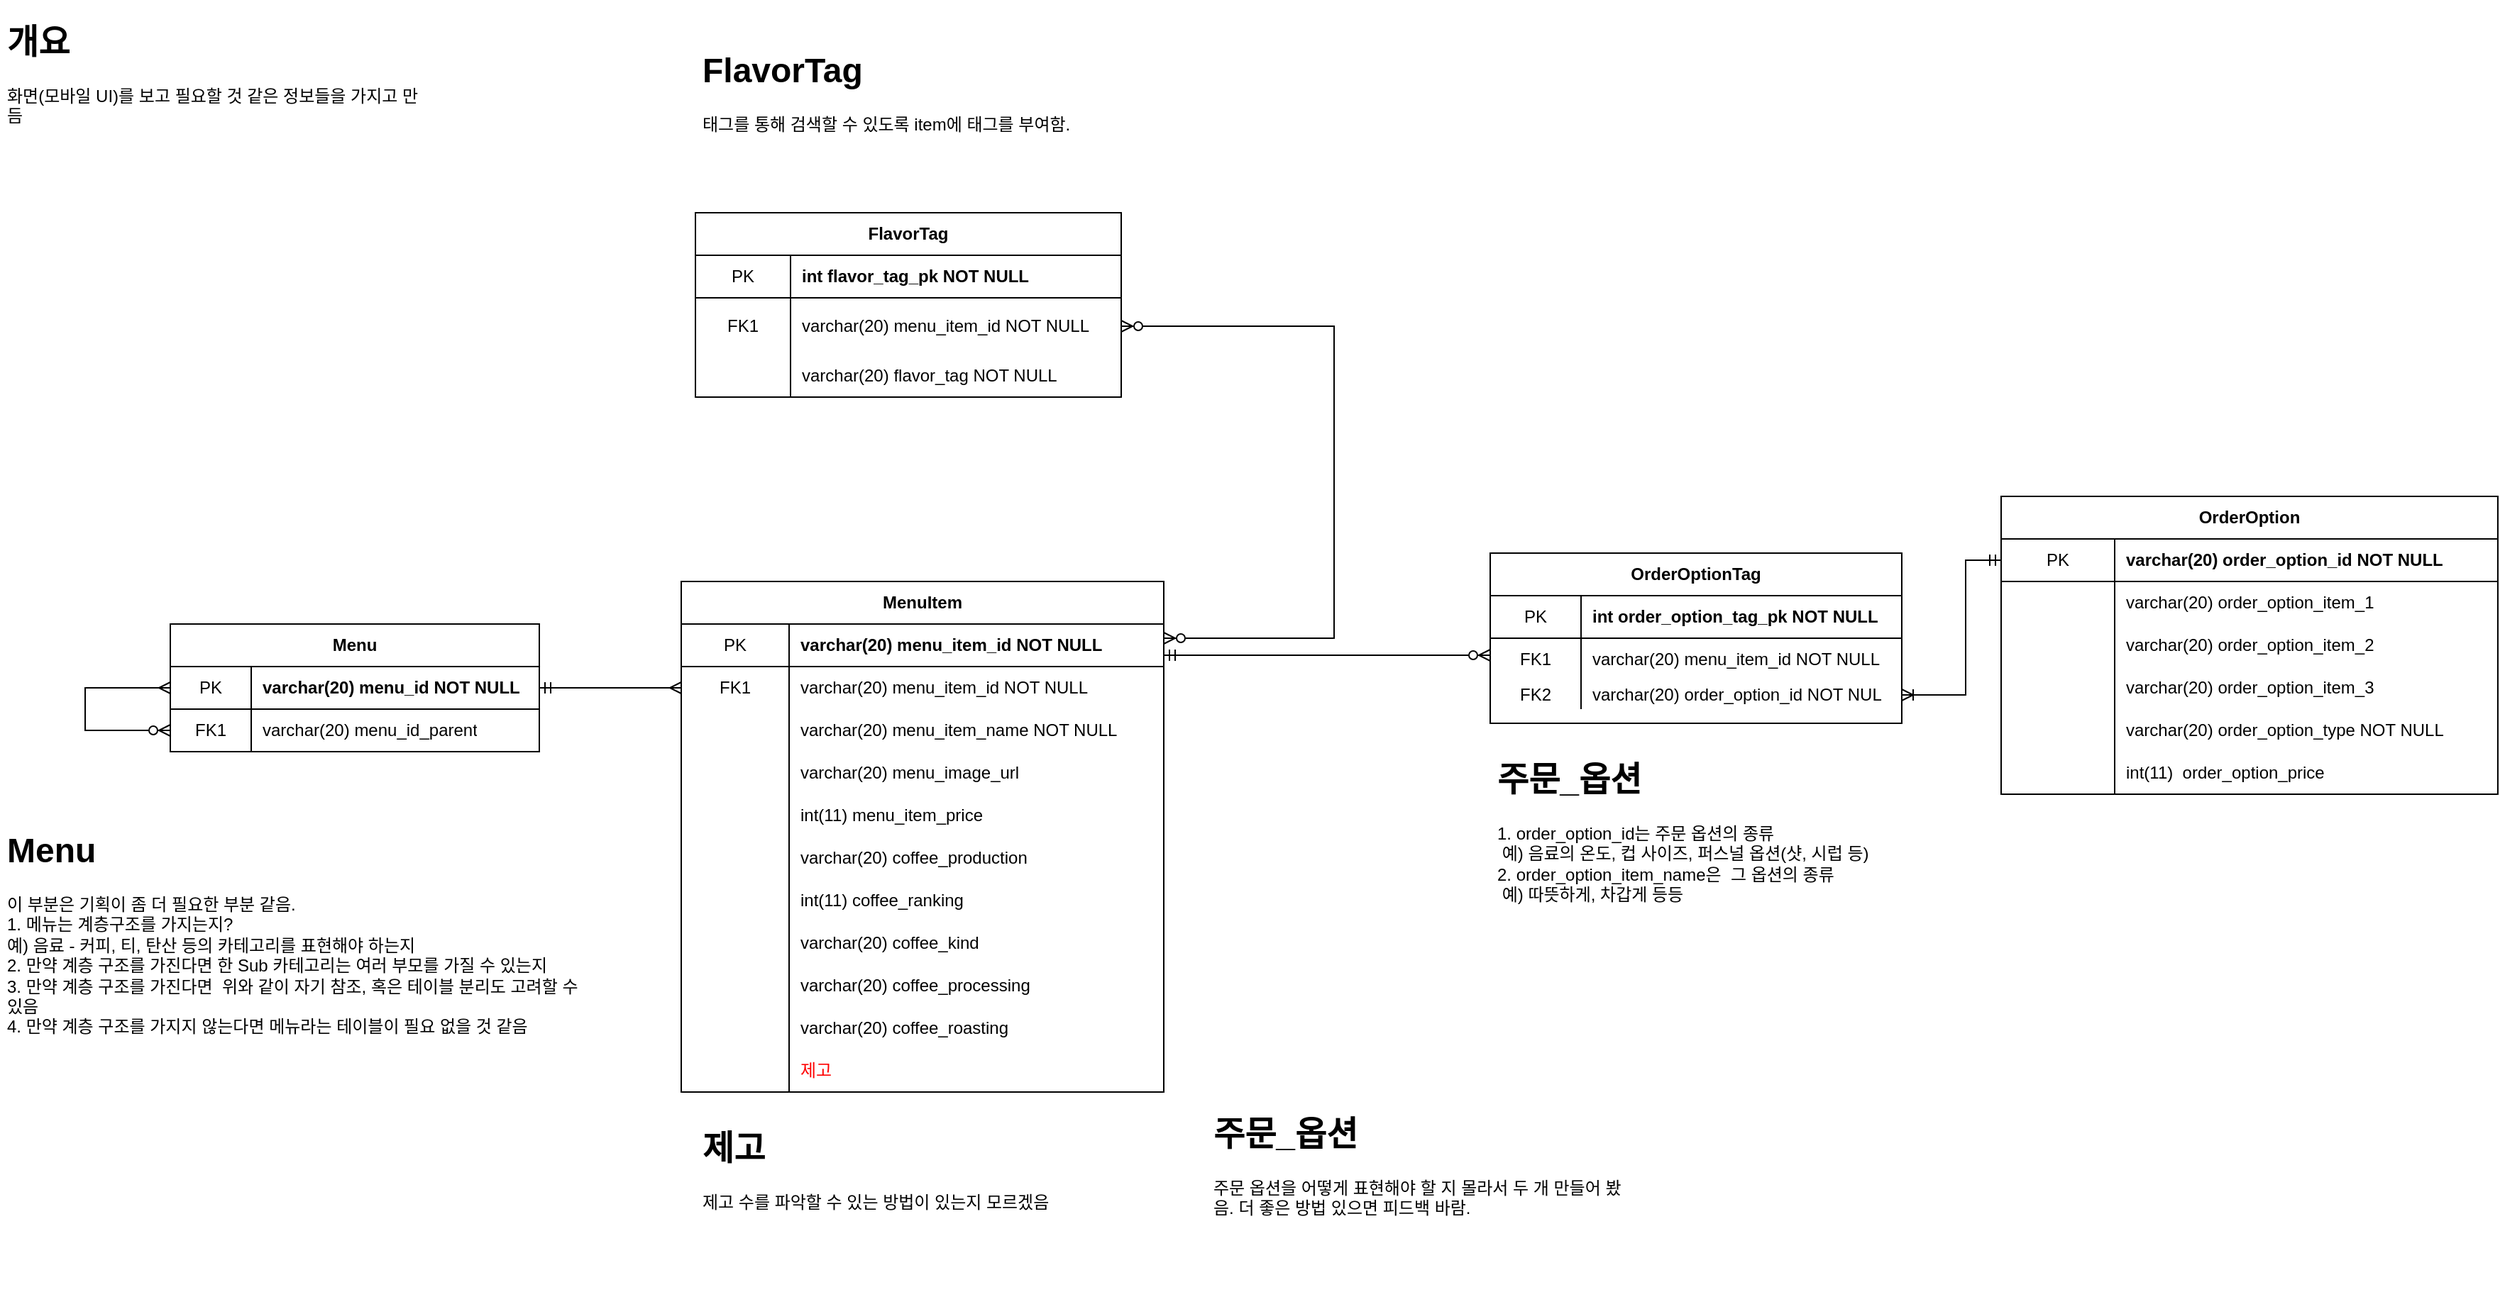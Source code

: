 <mxfile version="14.2.2" type="google"><diagram id="B9fbK1pr0Re4MOaUL1AJ" name="Page-1"><mxGraphModel dx="2230" dy="1048" grid="1" gridSize="10" guides="1" tooltips="1" connect="1" arrows="1" fold="1" page="1" pageScale="1" pageWidth="827" pageHeight="1169" math="0" shadow="0"><root><mxCell id="0"/><mxCell id="1" parent="0"/><mxCell id="Mlk4qbZ4SiEnxKWv9sYq-5" value="MenuItem" style="shape=table;html=1;whiteSpace=wrap;startSize=30;container=1;collapsible=0;childLayout=tableLayout;fixedRows=1;rowLines=0;fontStyle=1;align=center;" parent="1" vertex="1"><mxGeometry x="-330" y="450" width="340" height="360" as="geometry"/></mxCell><mxCell id="Mlk4qbZ4SiEnxKWv9sYq-6" value="" style="shape=partialRectangle;html=1;whiteSpace=wrap;collapsible=0;dropTarget=0;pointerEvents=0;fillColor=none;top=0;left=0;bottom=1;right=0;points=[[0,0.5],[1,0.5]];portConstraint=eastwest;" parent="Mlk4qbZ4SiEnxKWv9sYq-5" vertex="1"><mxGeometry y="30" width="340" height="30" as="geometry"/></mxCell><mxCell id="Mlk4qbZ4SiEnxKWv9sYq-7" value="PK" style="shape=partialRectangle;html=1;whiteSpace=wrap;connectable=0;fillColor=none;top=0;left=0;bottom=0;right=0;overflow=hidden;" parent="Mlk4qbZ4SiEnxKWv9sYq-6" vertex="1"><mxGeometry width="76" height="30" as="geometry"/></mxCell><mxCell id="Mlk4qbZ4SiEnxKWv9sYq-8" value="&lt;b&gt;varchar(20) menu_item_id NOT NULL&lt;/b&gt;" style="shape=partialRectangle;html=1;whiteSpace=wrap;connectable=0;fillColor=none;top=0;left=0;bottom=0;right=0;align=left;spacingLeft=6;overflow=hidden;" parent="Mlk4qbZ4SiEnxKWv9sYq-6" vertex="1"><mxGeometry x="76" width="264" height="30" as="geometry"/></mxCell><mxCell id="gpJsgBLkXV-HZVGu935R-10" value="" style="shape=partialRectangle;html=1;whiteSpace=wrap;collapsible=0;dropTarget=0;pointerEvents=0;fillColor=none;top=0;left=0;bottom=0;right=0;points=[[0,0.5],[1,0.5]];portConstraint=eastwest;" vertex="1" parent="Mlk4qbZ4SiEnxKWv9sYq-5"><mxGeometry y="60" width="340" height="30" as="geometry"/></mxCell><mxCell id="gpJsgBLkXV-HZVGu935R-11" value="FK1" style="shape=partialRectangle;html=1;whiteSpace=wrap;connectable=0;fillColor=none;top=0;left=0;bottom=0;right=0;overflow=hidden;" vertex="1" parent="gpJsgBLkXV-HZVGu935R-10"><mxGeometry width="76" height="30" as="geometry"/></mxCell><mxCell id="gpJsgBLkXV-HZVGu935R-12" value="varchar(20) menu_item_id NOT NULL" style="shape=partialRectangle;html=1;whiteSpace=wrap;connectable=0;fillColor=none;top=0;left=0;bottom=0;right=0;align=left;spacingLeft=6;overflow=hidden;" vertex="1" parent="gpJsgBLkXV-HZVGu935R-10"><mxGeometry x="76" width="264" height="30" as="geometry"/></mxCell><mxCell id="Mlk4qbZ4SiEnxKWv9sYq-12" value="" style="shape=partialRectangle;html=1;whiteSpace=wrap;collapsible=0;dropTarget=0;pointerEvents=0;fillColor=none;top=0;left=0;bottom=0;right=0;points=[[0,0.5],[1,0.5]];portConstraint=eastwest;" parent="Mlk4qbZ4SiEnxKWv9sYq-5" vertex="1"><mxGeometry y="90" width="340" height="30" as="geometry"/></mxCell><mxCell id="Mlk4qbZ4SiEnxKWv9sYq-13" value="" style="shape=partialRectangle;html=1;whiteSpace=wrap;connectable=0;fillColor=none;top=0;left=0;bottom=0;right=0;overflow=hidden;" parent="Mlk4qbZ4SiEnxKWv9sYq-12" vertex="1"><mxGeometry width="76" height="30" as="geometry"/></mxCell><mxCell id="Mlk4qbZ4SiEnxKWv9sYq-14" value="varchar(20) menu_item_name NOT NULL" style="shape=partialRectangle;html=1;whiteSpace=wrap;connectable=0;fillColor=none;top=0;left=0;bottom=0;right=0;align=left;spacingLeft=6;overflow=hidden;" parent="Mlk4qbZ4SiEnxKWv9sYq-12" vertex="1"><mxGeometry x="76" width="264" height="30" as="geometry"/></mxCell><mxCell id="Mlk4qbZ4SiEnxKWv9sYq-9" value="" style="shape=partialRectangle;html=1;whiteSpace=wrap;collapsible=0;dropTarget=0;pointerEvents=0;fillColor=none;top=0;left=0;bottom=0;right=0;points=[[0,0.5],[1,0.5]];portConstraint=eastwest;" parent="Mlk4qbZ4SiEnxKWv9sYq-5" vertex="1"><mxGeometry y="120" width="340" height="30" as="geometry"/></mxCell><mxCell id="Mlk4qbZ4SiEnxKWv9sYq-10" value="" style="shape=partialRectangle;html=1;whiteSpace=wrap;connectable=0;fillColor=none;top=0;left=0;bottom=0;right=0;overflow=hidden;" parent="Mlk4qbZ4SiEnxKWv9sYq-9" vertex="1"><mxGeometry width="76" height="30" as="geometry"/></mxCell><mxCell id="Mlk4qbZ4SiEnxKWv9sYq-11" value="varchar(20) menu_image_url" style="shape=partialRectangle;html=1;whiteSpace=wrap;connectable=0;fillColor=none;top=0;left=0;bottom=0;right=0;align=left;spacingLeft=6;overflow=hidden;" parent="Mlk4qbZ4SiEnxKWv9sYq-9" vertex="1"><mxGeometry x="76" width="264" height="30" as="geometry"/></mxCell><mxCell id="Mlk4qbZ4SiEnxKWv9sYq-25" value="" style="shape=partialRectangle;html=1;whiteSpace=wrap;collapsible=0;dropTarget=0;pointerEvents=0;fillColor=none;top=0;left=0;bottom=0;right=0;points=[[0,0.5],[1,0.5]];portConstraint=eastwest;" parent="Mlk4qbZ4SiEnxKWv9sYq-5" vertex="1"><mxGeometry y="150" width="340" height="30" as="geometry"/></mxCell><mxCell id="Mlk4qbZ4SiEnxKWv9sYq-26" value="" style="shape=partialRectangle;html=1;whiteSpace=wrap;connectable=0;fillColor=none;top=0;left=0;bottom=0;right=0;overflow=hidden;" parent="Mlk4qbZ4SiEnxKWv9sYq-25" vertex="1"><mxGeometry width="76" height="30" as="geometry"/></mxCell><mxCell id="Mlk4qbZ4SiEnxKWv9sYq-27" value="int(11) menu_item_price&amp;nbsp;" style="shape=partialRectangle;html=1;whiteSpace=wrap;connectable=0;fillColor=none;top=0;left=0;bottom=0;right=0;align=left;spacingLeft=6;overflow=hidden;" parent="Mlk4qbZ4SiEnxKWv9sYq-25" vertex="1"><mxGeometry x="76" width="264" height="30" as="geometry"/></mxCell><mxCell id="Mlk4qbZ4SiEnxKWv9sYq-28" value="" style="shape=partialRectangle;html=1;whiteSpace=wrap;collapsible=0;dropTarget=0;pointerEvents=0;fillColor=none;top=0;left=0;bottom=0;right=0;points=[[0,0.5],[1,0.5]];portConstraint=eastwest;" parent="Mlk4qbZ4SiEnxKWv9sYq-5" vertex="1"><mxGeometry y="180" width="340" height="30" as="geometry"/></mxCell><mxCell id="Mlk4qbZ4SiEnxKWv9sYq-29" value="" style="shape=partialRectangle;html=1;whiteSpace=wrap;connectable=0;fillColor=none;top=0;left=0;bottom=0;right=0;overflow=hidden;" parent="Mlk4qbZ4SiEnxKWv9sYq-28" vertex="1"><mxGeometry width="76" height="30" as="geometry"/></mxCell><mxCell id="Mlk4qbZ4SiEnxKWv9sYq-30" value="varchar(20) coffee_production" style="shape=partialRectangle;html=1;whiteSpace=wrap;connectable=0;fillColor=none;top=0;left=0;bottom=0;right=0;align=left;spacingLeft=6;overflow=hidden;" parent="Mlk4qbZ4SiEnxKWv9sYq-28" vertex="1"><mxGeometry x="76" width="264" height="30" as="geometry"/></mxCell><mxCell id="Mlk4qbZ4SiEnxKWv9sYq-31" value="" style="shape=partialRectangle;html=1;whiteSpace=wrap;collapsible=0;dropTarget=0;pointerEvents=0;fillColor=none;top=0;left=0;bottom=0;right=0;points=[[0,0.5],[1,0.5]];portConstraint=eastwest;" parent="Mlk4qbZ4SiEnxKWv9sYq-5" vertex="1"><mxGeometry y="210" width="340" height="30" as="geometry"/></mxCell><mxCell id="Mlk4qbZ4SiEnxKWv9sYq-32" value="" style="shape=partialRectangle;html=1;whiteSpace=wrap;connectable=0;fillColor=none;top=0;left=0;bottom=0;right=0;overflow=hidden;" parent="Mlk4qbZ4SiEnxKWv9sYq-31" vertex="1"><mxGeometry width="76" height="30" as="geometry"/></mxCell><mxCell id="Mlk4qbZ4SiEnxKWv9sYq-33" value="int(11) coffee_ranking&amp;nbsp;&amp;nbsp;" style="shape=partialRectangle;html=1;whiteSpace=wrap;connectable=0;fillColor=none;top=0;left=0;bottom=0;right=0;align=left;spacingLeft=6;overflow=hidden;" parent="Mlk4qbZ4SiEnxKWv9sYq-31" vertex="1"><mxGeometry x="76" width="264" height="30" as="geometry"/></mxCell><mxCell id="Mlk4qbZ4SiEnxKWv9sYq-22" value="" style="shape=partialRectangle;html=1;whiteSpace=wrap;collapsible=0;dropTarget=0;pointerEvents=0;fillColor=none;top=0;left=0;bottom=0;right=0;points=[[0,0.5],[1,0.5]];portConstraint=eastwest;" parent="Mlk4qbZ4SiEnxKWv9sYq-5" vertex="1"><mxGeometry y="240" width="340" height="30" as="geometry"/></mxCell><mxCell id="Mlk4qbZ4SiEnxKWv9sYq-23" value="" style="shape=partialRectangle;html=1;whiteSpace=wrap;connectable=0;fillColor=none;top=0;left=0;bottom=0;right=0;overflow=hidden;" parent="Mlk4qbZ4SiEnxKWv9sYq-22" vertex="1"><mxGeometry width="76" height="30" as="geometry"/></mxCell><mxCell id="Mlk4qbZ4SiEnxKWv9sYq-24" value="varchar(20) coffee_kind" style="shape=partialRectangle;html=1;whiteSpace=wrap;connectable=0;fillColor=none;top=0;left=0;bottom=0;right=0;align=left;spacingLeft=6;overflow=hidden;" parent="Mlk4qbZ4SiEnxKWv9sYq-22" vertex="1"><mxGeometry x="76" width="264" height="30" as="geometry"/></mxCell><mxCell id="Mlk4qbZ4SiEnxKWv9sYq-85" value="" style="shape=partialRectangle;html=1;whiteSpace=wrap;collapsible=0;dropTarget=0;pointerEvents=0;fillColor=none;top=0;left=0;bottom=0;right=0;points=[[0,0.5],[1,0.5]];portConstraint=eastwest;" parent="Mlk4qbZ4SiEnxKWv9sYq-5" vertex="1"><mxGeometry y="270" width="340" height="30" as="geometry"/></mxCell><mxCell id="Mlk4qbZ4SiEnxKWv9sYq-86" value="" style="shape=partialRectangle;html=1;whiteSpace=wrap;connectable=0;fillColor=none;top=0;left=0;bottom=0;right=0;overflow=hidden;" parent="Mlk4qbZ4SiEnxKWv9sYq-85" vertex="1"><mxGeometry width="76" height="30" as="geometry"/></mxCell><mxCell id="Mlk4qbZ4SiEnxKWv9sYq-87" value="varchar(20) coffee_processing" style="shape=partialRectangle;html=1;whiteSpace=wrap;connectable=0;fillColor=none;top=0;left=0;bottom=0;right=0;align=left;spacingLeft=6;overflow=hidden;" parent="Mlk4qbZ4SiEnxKWv9sYq-85" vertex="1"><mxGeometry x="76" width="264" height="30" as="geometry"/></mxCell><mxCell id="Mlk4qbZ4SiEnxKWv9sYq-112" value="" style="shape=partialRectangle;html=1;whiteSpace=wrap;collapsible=0;dropTarget=0;pointerEvents=0;fillColor=none;top=0;left=0;bottom=0;right=0;points=[[0,0.5],[1,0.5]];portConstraint=eastwest;" parent="Mlk4qbZ4SiEnxKWv9sYq-5" vertex="1"><mxGeometry y="300" width="340" height="30" as="geometry"/></mxCell><mxCell id="Mlk4qbZ4SiEnxKWv9sYq-113" value="" style="shape=partialRectangle;html=1;whiteSpace=wrap;connectable=0;fillColor=none;top=0;left=0;bottom=0;right=0;overflow=hidden;" parent="Mlk4qbZ4SiEnxKWv9sYq-112" vertex="1"><mxGeometry width="76" height="30" as="geometry"/></mxCell><mxCell id="Mlk4qbZ4SiEnxKWv9sYq-114" value="varchar(20) coffee_roasting" style="shape=partialRectangle;html=1;whiteSpace=wrap;connectable=0;fillColor=none;top=0;left=0;bottom=0;right=0;align=left;spacingLeft=6;overflow=hidden;" parent="Mlk4qbZ4SiEnxKWv9sYq-112" vertex="1"><mxGeometry x="76" width="264" height="30" as="geometry"/></mxCell><mxCell id="Mlk4qbZ4SiEnxKWv9sYq-115" value="" style="shape=partialRectangle;html=1;whiteSpace=wrap;collapsible=0;dropTarget=0;pointerEvents=0;fillColor=none;top=0;left=0;bottom=0;right=0;points=[[0,0.5],[1,0.5]];portConstraint=eastwest;" parent="Mlk4qbZ4SiEnxKWv9sYq-5" vertex="1"><mxGeometry y="330" width="340" height="30" as="geometry"/></mxCell><mxCell id="Mlk4qbZ4SiEnxKWv9sYq-116" value="" style="shape=partialRectangle;html=1;whiteSpace=wrap;connectable=0;fillColor=none;top=0;left=0;bottom=0;right=0;overflow=hidden;" parent="Mlk4qbZ4SiEnxKWv9sYq-115" vertex="1"><mxGeometry width="76" height="30" as="geometry"/></mxCell><mxCell id="Mlk4qbZ4SiEnxKWv9sYq-117" value="&lt;font color=&quot;#ff0000&quot;&gt;제고&lt;/font&gt;" style="shape=partialRectangle;html=1;whiteSpace=wrap;connectable=0;fillColor=none;top=0;left=0;bottom=0;right=0;align=left;spacingLeft=6;overflow=hidden;" parent="Mlk4qbZ4SiEnxKWv9sYq-115" vertex="1"><mxGeometry x="76" width="264" height="30" as="geometry"/></mxCell><mxCell id="Mlk4qbZ4SiEnxKWv9sYq-18" style="edgeStyle=orthogonalEdgeStyle;rounded=0;orthogonalLoop=1;jettySize=auto;html=1;entryX=1;entryY=0.5;entryDx=0;entryDy=0;endArrow=ERmandOne;endFill=0;startArrow=ERmany;startFill=0;" parent="1" source="gpJsgBLkXV-HZVGu935R-10" target="Mlk4qbZ4SiEnxKWv9sYq-35" edge="1"><mxGeometry relative="1" as="geometry"><mxPoint x="-140" y="400" as="targetPoint"/><mxPoint x="-300" y="590" as="sourcePoint"/></mxGeometry></mxCell><mxCell id="Mlk4qbZ4SiEnxKWv9sYq-34" value="Menu" style="shape=table;html=1;whiteSpace=wrap;startSize=30;container=1;collapsible=0;childLayout=tableLayout;fixedRows=1;rowLines=0;fontStyle=1;align=center;" parent="1" vertex="1"><mxGeometry x="-690" y="480" width="260" height="90" as="geometry"/></mxCell><mxCell id="Mlk4qbZ4SiEnxKWv9sYq-35" value="" style="shape=partialRectangle;html=1;whiteSpace=wrap;collapsible=0;dropTarget=0;pointerEvents=0;fillColor=none;top=0;left=0;bottom=1;right=0;points=[[0,0.5],[1,0.5]];portConstraint=eastwest;" parent="Mlk4qbZ4SiEnxKWv9sYq-34" vertex="1"><mxGeometry y="30" width="260" height="30" as="geometry"/></mxCell><mxCell id="Mlk4qbZ4SiEnxKWv9sYq-36" value="PK" style="shape=partialRectangle;html=1;whiteSpace=wrap;connectable=0;fillColor=none;top=0;left=0;bottom=0;right=0;overflow=hidden;" parent="Mlk4qbZ4SiEnxKWv9sYq-35" vertex="1"><mxGeometry width="57" height="30" as="geometry"/></mxCell><mxCell id="Mlk4qbZ4SiEnxKWv9sYq-37" value="&lt;span style=&quot;font-weight: 700 ; text-align: center&quot;&gt;varchar(20) menu_id NOT NULL&lt;/span&gt;" style="shape=partialRectangle;html=1;whiteSpace=wrap;connectable=0;fillColor=none;top=0;left=0;bottom=0;right=0;align=left;spacingLeft=6;overflow=hidden;" parent="Mlk4qbZ4SiEnxKWv9sYq-35" vertex="1"><mxGeometry x="57" width="203" height="30" as="geometry"/></mxCell><mxCell id="gpJsgBLkXV-HZVGu935R-21" style="edgeStyle=orthogonalEdgeStyle;rounded=0;orthogonalLoop=1;jettySize=auto;html=1;entryX=0;entryY=0.5;entryDx=0;entryDy=0;startArrow=ERzeroToMany;startFill=1;endArrow=ERmany;endFill=0;" edge="1" parent="Mlk4qbZ4SiEnxKWv9sYq-34" source="Mlk4qbZ4SiEnxKWv9sYq-38" target="Mlk4qbZ4SiEnxKWv9sYq-35"><mxGeometry relative="1" as="geometry"><Array as="points"><mxPoint x="-60" y="75"/><mxPoint x="-60" y="45"/></Array></mxGeometry></mxCell><mxCell id="Mlk4qbZ4SiEnxKWv9sYq-38" value="" style="shape=partialRectangle;html=1;whiteSpace=wrap;collapsible=0;dropTarget=0;pointerEvents=0;fillColor=none;top=0;left=0;bottom=0;right=0;points=[[0,0.5],[1,0.5]];portConstraint=eastwest;" parent="Mlk4qbZ4SiEnxKWv9sYq-34" vertex="1"><mxGeometry y="60" width="260" height="30" as="geometry"/></mxCell><mxCell id="Mlk4qbZ4SiEnxKWv9sYq-39" value="FK1" style="shape=partialRectangle;html=1;whiteSpace=wrap;connectable=0;fillColor=none;top=0;left=0;bottom=0;right=0;overflow=hidden;" parent="Mlk4qbZ4SiEnxKWv9sYq-38" vertex="1"><mxGeometry width="57" height="30" as="geometry"/></mxCell><mxCell id="Mlk4qbZ4SiEnxKWv9sYq-40" value="varchar(20) menu_id_parent" style="shape=partialRectangle;html=1;whiteSpace=wrap;connectable=0;fillColor=none;top=0;left=0;bottom=0;right=0;align=left;spacingLeft=6;overflow=hidden;" parent="Mlk4qbZ4SiEnxKWv9sYq-38" vertex="1"><mxGeometry x="57" width="203" height="30" as="geometry"/></mxCell><mxCell id="Mlk4qbZ4SiEnxKWv9sYq-55" value="FlavorTag" style="shape=table;html=1;whiteSpace=wrap;startSize=30;container=1;collapsible=0;childLayout=tableLayout;fixedRows=1;rowLines=0;fontStyle=1;align=center;" parent="1" vertex="1"><mxGeometry x="-320" y="190" width="300" height="130" as="geometry"/></mxCell><mxCell id="gpJsgBLkXV-HZVGu935R-116" value="" style="shape=partialRectangle;html=1;whiteSpace=wrap;collapsible=0;dropTarget=0;pointerEvents=0;fillColor=none;top=0;left=0;bottom=1;right=0;points=[[0,0.5],[1,0.5]];portConstraint=eastwest;" vertex="1" parent="Mlk4qbZ4SiEnxKWv9sYq-55"><mxGeometry y="30" width="300" height="30" as="geometry"/></mxCell><mxCell id="gpJsgBLkXV-HZVGu935R-117" value="PK" style="shape=partialRectangle;html=1;whiteSpace=wrap;connectable=0;fillColor=none;top=0;left=0;bottom=0;right=0;overflow=hidden;" vertex="1" parent="gpJsgBLkXV-HZVGu935R-116"><mxGeometry width="67" height="30" as="geometry"/></mxCell><mxCell id="gpJsgBLkXV-HZVGu935R-118" value="&lt;b&gt;int flavor_tag_pk NOT NULL&lt;/b&gt;" style="shape=partialRectangle;html=1;whiteSpace=wrap;connectable=0;fillColor=none;top=0;left=0;bottom=0;right=0;align=left;spacingLeft=6;overflow=hidden;" vertex="1" parent="gpJsgBLkXV-HZVGu935R-116"><mxGeometry x="67" width="233" height="30" as="geometry"/></mxCell><mxCell id="Mlk4qbZ4SiEnxKWv9sYq-62" value="" style="shape=partialRectangle;html=1;whiteSpace=wrap;collapsible=0;dropTarget=0;pointerEvents=0;fillColor=none;top=0;left=0;bottom=0;right=0;points=[[0,0.5],[1,0.5]];portConstraint=eastwest;" parent="Mlk4qbZ4SiEnxKWv9sYq-55" vertex="1"><mxGeometry y="60" width="300" height="40" as="geometry"/></mxCell><mxCell id="Mlk4qbZ4SiEnxKWv9sYq-63" value="FK1" style="shape=partialRectangle;html=1;whiteSpace=wrap;connectable=0;fillColor=none;top=0;left=0;bottom=0;right=0;overflow=hidden;" parent="Mlk4qbZ4SiEnxKWv9sYq-62" vertex="1"><mxGeometry width="67" height="40" as="geometry"/></mxCell><mxCell id="Mlk4qbZ4SiEnxKWv9sYq-64" value="varchar(20) menu_item_id NOT NULL" style="shape=partialRectangle;html=1;whiteSpace=wrap;connectable=0;fillColor=none;top=0;left=0;bottom=0;right=0;align=left;spacingLeft=6;overflow=hidden;" parent="Mlk4qbZ4SiEnxKWv9sYq-62" vertex="1"><mxGeometry x="67" width="233" height="40" as="geometry"/></mxCell><mxCell id="oNtwMVC0l-LW15NM_lGg-4" value="" style="shape=partialRectangle;html=1;whiteSpace=wrap;collapsible=0;dropTarget=0;pointerEvents=0;fillColor=none;top=0;left=0;bottom=0;right=0;points=[[0,0.5],[1,0.5]];portConstraint=eastwest;" parent="Mlk4qbZ4SiEnxKWv9sYq-55" vertex="1"><mxGeometry y="100" width="300" height="30" as="geometry"/></mxCell><mxCell id="oNtwMVC0l-LW15NM_lGg-5" value="" style="shape=partialRectangle;html=1;whiteSpace=wrap;connectable=0;fillColor=none;top=0;left=0;bottom=0;right=0;overflow=hidden;" parent="oNtwMVC0l-LW15NM_lGg-4" vertex="1"><mxGeometry width="67" height="30" as="geometry"/></mxCell><mxCell id="oNtwMVC0l-LW15NM_lGg-6" value="&lt;span style=&quot;text-align: center&quot;&gt;varchar(20) flavor_tag NOT NULL&lt;/span&gt;" style="shape=partialRectangle;html=1;whiteSpace=wrap;connectable=0;fillColor=none;top=0;left=0;bottom=0;right=0;align=left;spacingLeft=6;overflow=hidden;" parent="oNtwMVC0l-LW15NM_lGg-4" vertex="1"><mxGeometry x="67" width="233" height="30" as="geometry"/></mxCell><mxCell id="Mlk4qbZ4SiEnxKWv9sYq-80" style="edgeStyle=orthogonalEdgeStyle;rounded=0;orthogonalLoop=1;jettySize=auto;html=1;exitX=1;exitY=0.5;exitDx=0;exitDy=0;endArrow=ERzeroToMany;endFill=1;startArrow=ERzeroToMany;startFill=1;" parent="1" source="Mlk4qbZ4SiEnxKWv9sYq-62" target="Mlk4qbZ4SiEnxKWv9sYq-6" edge="1"><mxGeometry relative="1" as="geometry"><mxPoint x="10" y="490" as="targetPoint"/><Array as="points"><mxPoint x="130" y="270"/><mxPoint x="130" y="490"/></Array></mxGeometry></mxCell><mxCell id="Mlk4qbZ4SiEnxKWv9sYq-235" value="&lt;h1&gt;제고&lt;/h1&gt;&lt;div&gt;제고 수를 파악할 수 있는 방법이 있는지 모르겠음&lt;/div&gt;&lt;div&gt;&lt;br&gt;&lt;/div&gt;" style="text;html=1;strokeColor=none;fillColor=none;spacing=5;spacingTop=-20;whiteSpace=wrap;overflow=hidden;rounded=0;" parent="1" vertex="1"><mxGeometry x="-320" y="830" width="300" height="120" as="geometry"/></mxCell><mxCell id="Mlk4qbZ4SiEnxKWv9sYq-237" value="&lt;h1&gt;FlavorTag&lt;/h1&gt;&lt;div&gt;태그를 통해 검색할 수 있도록 item에 태그를 부여함.&lt;/div&gt;&lt;div&gt;&lt;br&gt;&lt;/div&gt;" style="text;html=1;strokeColor=none;fillColor=none;spacing=5;spacingTop=-20;whiteSpace=wrap;overflow=hidden;rounded=0;" parent="1" vertex="1"><mxGeometry x="-320" y="70" width="300" height="120" as="geometry"/></mxCell><mxCell id="Mlk4qbZ4SiEnxKWv9sYq-238" value="&lt;h1&gt;개요&lt;/h1&gt;&lt;div&gt;화면(모바일 UI)를 보고 필요할 것 같은 정보들을 가지고 만듬&lt;/div&gt;" style="text;html=1;strokeColor=none;fillColor=none;spacing=5;spacingTop=-20;whiteSpace=wrap;overflow=hidden;rounded=0;" parent="1" vertex="1"><mxGeometry x="-810" y="50" width="300" height="120" as="geometry"/></mxCell><mxCell id="gpJsgBLkXV-HZVGu935R-23" value="&lt;h1&gt;Menu&lt;/h1&gt;&lt;div&gt;이 부분은 기획이 좀 더 필요한 부분 같음.&lt;/div&gt;&lt;div&gt;1. 메뉴는 계층구조를 가지는지?&lt;/div&gt;&lt;div&gt;예) 음료 - 커피, 티, 탄산 등의 카테고리를 표현해야 하는지&lt;/div&gt;&lt;div&gt;2. 만약 계층 구조를 가진다면 한 Sub 카테고리는 여러 부모를 가질 수 있는지&lt;/div&gt;&lt;div&gt;3. 만약 계층 구조를 가진다면&amp;nbsp; 위와 같이 자기 참조, 혹은 테이블 분리도 고려할 수 있음&amp;nbsp;&lt;br&gt;&lt;/div&gt;&lt;div&gt;4. 만약 계층 구조를 가지지 않는다면 메뉴라는 테이블이 필요 없을 것 같음&lt;/div&gt;&lt;div&gt;&lt;br&gt;&lt;/div&gt;&lt;div&gt;&lt;br&gt;&lt;/div&gt;" style="text;html=1;strokeColor=none;fillColor=none;spacing=5;spacingTop=-20;whiteSpace=wrap;overflow=hidden;rounded=0;" vertex="1" parent="1"><mxGeometry x="-810" y="620" width="420" height="210" as="geometry"/></mxCell><mxCell id="gpJsgBLkXV-HZVGu935R-35" value="OrderOptionTag" style="shape=table;html=1;whiteSpace=wrap;startSize=30;container=1;collapsible=0;childLayout=tableLayout;fixedRows=1;rowLines=0;fontStyle=1;align=center;" vertex="1" parent="1"><mxGeometry x="240" y="430" width="290" height="120" as="geometry"/></mxCell><mxCell id="gpJsgBLkXV-HZVGu935R-119" value="" style="shape=partialRectangle;html=1;whiteSpace=wrap;collapsible=0;dropTarget=0;pointerEvents=0;fillColor=none;top=0;left=0;bottom=1;right=0;points=[[0,0.5],[1,0.5]];portConstraint=eastwest;" vertex="1" parent="gpJsgBLkXV-HZVGu935R-35"><mxGeometry y="30" width="290" height="30" as="geometry"/></mxCell><mxCell id="gpJsgBLkXV-HZVGu935R-120" value="PK" style="shape=partialRectangle;html=1;whiteSpace=wrap;connectable=0;fillColor=none;top=0;left=0;bottom=0;right=0;overflow=hidden;" vertex="1" parent="gpJsgBLkXV-HZVGu935R-119"><mxGeometry width="64" height="30" as="geometry"/></mxCell><mxCell id="gpJsgBLkXV-HZVGu935R-121" value="&lt;b&gt;int order_option_tag_pk NOT NULL&lt;/b&gt;" style="shape=partialRectangle;html=1;whiteSpace=wrap;connectable=0;fillColor=none;top=0;left=0;bottom=0;right=0;align=left;spacingLeft=6;overflow=hidden;" vertex="1" parent="gpJsgBLkXV-HZVGu935R-119"><mxGeometry x="64" width="226" height="30" as="geometry"/></mxCell><mxCell id="gpJsgBLkXV-HZVGu935R-36" value="" style="shape=partialRectangle;html=1;whiteSpace=wrap;collapsible=0;dropTarget=0;pointerEvents=0;fillColor=none;top=0;left=0;bottom=0;right=0;points=[[0,0.5],[1,0.5]];portConstraint=eastwest;" vertex="1" parent="gpJsgBLkXV-HZVGu935R-35"><mxGeometry y="60" width="290" height="30" as="geometry"/></mxCell><mxCell id="gpJsgBLkXV-HZVGu935R-37" value="FK1" style="shape=partialRectangle;html=1;whiteSpace=wrap;connectable=0;fillColor=none;top=0;left=0;bottom=0;right=0;overflow=hidden;" vertex="1" parent="gpJsgBLkXV-HZVGu935R-36"><mxGeometry width="64" height="30" as="geometry"/></mxCell><mxCell id="gpJsgBLkXV-HZVGu935R-38" value="varchar(20) menu_item_id NOT NULL" style="shape=partialRectangle;html=1;whiteSpace=wrap;connectable=0;fillColor=none;top=0;left=0;bottom=0;right=0;align=left;spacingLeft=6;overflow=hidden;" vertex="1" parent="gpJsgBLkXV-HZVGu935R-36"><mxGeometry x="64" width="226" height="30" as="geometry"/></mxCell><mxCell id="gpJsgBLkXV-HZVGu935R-39" value="" style="shape=partialRectangle;html=1;whiteSpace=wrap;collapsible=0;dropTarget=0;pointerEvents=0;fillColor=none;top=0;left=0;bottom=0;right=0;points=[[0,0.5],[1,0.5]];portConstraint=eastwest;" vertex="1" parent="gpJsgBLkXV-HZVGu935R-35"><mxGeometry y="90" width="290" height="20" as="geometry"/></mxCell><mxCell id="gpJsgBLkXV-HZVGu935R-40" value="FK2" style="shape=partialRectangle;html=1;whiteSpace=wrap;connectable=0;fillColor=none;top=0;left=0;bottom=0;right=0;overflow=hidden;" vertex="1" parent="gpJsgBLkXV-HZVGu935R-39"><mxGeometry width="64" height="20" as="geometry"/></mxCell><mxCell id="gpJsgBLkXV-HZVGu935R-41" value="varchar(20)&amp;nbsp;order_option_id NOT NUL" style="shape=partialRectangle;html=1;whiteSpace=wrap;connectable=0;fillColor=none;top=0;left=0;bottom=0;right=0;align=left;spacingLeft=6;overflow=hidden;" vertex="1" parent="gpJsgBLkXV-HZVGu935R-39"><mxGeometry x="64" width="226" height="20" as="geometry"/></mxCell><mxCell id="gpJsgBLkXV-HZVGu935R-42" style="edgeStyle=orthogonalEdgeStyle;rounded=0;orthogonalLoop=1;jettySize=auto;html=1;endArrow=ERzeroToMany;endFill=1;startArrow=ERmandOne;startFill=0;exitX=1;exitY=0.733;exitDx=0;exitDy=0;exitPerimeter=0;" edge="1" parent="1" source="Mlk4qbZ4SiEnxKWv9sYq-6"><mxGeometry relative="1" as="geometry"><mxPoint x="240" y="502" as="targetPoint"/><mxPoint x="240" y="570" as="sourcePoint"/><Array as="points"><mxPoint x="240" y="502"/></Array></mxGeometry></mxCell><mxCell id="gpJsgBLkXV-HZVGu935R-43" value="OrderOption" style="shape=table;html=1;whiteSpace=wrap;startSize=30;container=1;collapsible=0;childLayout=tableLayout;fixedRows=1;rowLines=0;fontStyle=1;align=center;" vertex="1" parent="1"><mxGeometry x="600" y="390" width="350" height="210" as="geometry"/></mxCell><mxCell id="gpJsgBLkXV-HZVGu935R-44" value="" style="shape=partialRectangle;html=1;whiteSpace=wrap;collapsible=0;dropTarget=0;pointerEvents=0;fillColor=none;top=0;left=0;bottom=1;right=0;points=[[0,0.5],[1,0.5]];portConstraint=eastwest;" vertex="1" parent="gpJsgBLkXV-HZVGu935R-43"><mxGeometry y="30" width="350" height="30" as="geometry"/></mxCell><mxCell id="gpJsgBLkXV-HZVGu935R-45" value="PK" style="shape=partialRectangle;html=1;whiteSpace=wrap;connectable=0;fillColor=none;top=0;left=0;bottom=0;right=0;overflow=hidden;" vertex="1" parent="gpJsgBLkXV-HZVGu935R-44"><mxGeometry width="80" height="30" as="geometry"/></mxCell><mxCell id="gpJsgBLkXV-HZVGu935R-46" value="&lt;b&gt;varchar(20) order_option_id NOT NULL&lt;/b&gt;" style="shape=partialRectangle;html=1;whiteSpace=wrap;connectable=0;fillColor=none;top=0;left=0;bottom=0;right=0;align=left;spacingLeft=6;overflow=hidden;" vertex="1" parent="gpJsgBLkXV-HZVGu935R-44"><mxGeometry x="80" width="270" height="30" as="geometry"/></mxCell><mxCell id="gpJsgBLkXV-HZVGu935R-47" value="" style="shape=partialRectangle;html=1;whiteSpace=wrap;collapsible=0;dropTarget=0;pointerEvents=0;fillColor=none;top=0;left=0;bottom=0;right=0;points=[[0,0.5],[1,0.5]];portConstraint=eastwest;" vertex="1" parent="gpJsgBLkXV-HZVGu935R-43"><mxGeometry y="60" width="350" height="30" as="geometry"/></mxCell><mxCell id="gpJsgBLkXV-HZVGu935R-48" value="" style="shape=partialRectangle;html=1;whiteSpace=wrap;connectable=0;fillColor=none;top=0;left=0;bottom=0;right=0;overflow=hidden;" vertex="1" parent="gpJsgBLkXV-HZVGu935R-47"><mxGeometry width="80" height="30" as="geometry"/></mxCell><mxCell id="gpJsgBLkXV-HZVGu935R-49" value="varchar(20) order_option_item_1" style="shape=partialRectangle;html=1;whiteSpace=wrap;connectable=0;fillColor=none;top=0;left=0;bottom=0;right=0;align=left;spacingLeft=6;overflow=hidden;" vertex="1" parent="gpJsgBLkXV-HZVGu935R-47"><mxGeometry x="80" width="270" height="30" as="geometry"/></mxCell><mxCell id="gpJsgBLkXV-HZVGu935R-125" value="" style="shape=partialRectangle;html=1;whiteSpace=wrap;collapsible=0;dropTarget=0;pointerEvents=0;fillColor=none;top=0;left=0;bottom=0;right=0;points=[[0,0.5],[1,0.5]];portConstraint=eastwest;" vertex="1" parent="gpJsgBLkXV-HZVGu935R-43"><mxGeometry y="90" width="350" height="30" as="geometry"/></mxCell><mxCell id="gpJsgBLkXV-HZVGu935R-126" value="" style="shape=partialRectangle;html=1;whiteSpace=wrap;connectable=0;fillColor=none;top=0;left=0;bottom=0;right=0;overflow=hidden;" vertex="1" parent="gpJsgBLkXV-HZVGu935R-125"><mxGeometry width="80" height="30" as="geometry"/></mxCell><mxCell id="gpJsgBLkXV-HZVGu935R-127" value="varchar(20) order_option_item_2" style="shape=partialRectangle;html=1;whiteSpace=wrap;connectable=0;fillColor=none;top=0;left=0;bottom=0;right=0;align=left;spacingLeft=6;overflow=hidden;" vertex="1" parent="gpJsgBLkXV-HZVGu935R-125"><mxGeometry x="80" width="270" height="30" as="geometry"/></mxCell><mxCell id="gpJsgBLkXV-HZVGu935R-128" value="" style="shape=partialRectangle;html=1;whiteSpace=wrap;collapsible=0;dropTarget=0;pointerEvents=0;fillColor=none;top=0;left=0;bottom=0;right=0;points=[[0,0.5],[1,0.5]];portConstraint=eastwest;" vertex="1" parent="gpJsgBLkXV-HZVGu935R-43"><mxGeometry y="120" width="350" height="30" as="geometry"/></mxCell><mxCell id="gpJsgBLkXV-HZVGu935R-129" value="" style="shape=partialRectangle;html=1;whiteSpace=wrap;connectable=0;fillColor=none;top=0;left=0;bottom=0;right=0;overflow=hidden;" vertex="1" parent="gpJsgBLkXV-HZVGu935R-128"><mxGeometry width="80" height="30" as="geometry"/></mxCell><mxCell id="gpJsgBLkXV-HZVGu935R-130" value="varchar(20) order_option_item_3" style="shape=partialRectangle;html=1;whiteSpace=wrap;connectable=0;fillColor=none;top=0;left=0;bottom=0;right=0;align=left;spacingLeft=6;overflow=hidden;" vertex="1" parent="gpJsgBLkXV-HZVGu935R-128"><mxGeometry x="80" width="270" height="30" as="geometry"/></mxCell><mxCell id="gpJsgBLkXV-HZVGu935R-131" value="" style="shape=partialRectangle;html=1;whiteSpace=wrap;collapsible=0;dropTarget=0;pointerEvents=0;fillColor=none;top=0;left=0;bottom=0;right=0;points=[[0,0.5],[1,0.5]];portConstraint=eastwest;" vertex="1" parent="gpJsgBLkXV-HZVGu935R-43"><mxGeometry y="150" width="350" height="30" as="geometry"/></mxCell><mxCell id="gpJsgBLkXV-HZVGu935R-132" value="" style="shape=partialRectangle;html=1;whiteSpace=wrap;connectable=0;fillColor=none;top=0;left=0;bottom=0;right=0;overflow=hidden;" vertex="1" parent="gpJsgBLkXV-HZVGu935R-131"><mxGeometry width="80" height="30" as="geometry"/></mxCell><mxCell id="gpJsgBLkXV-HZVGu935R-133" value="varchar(20) order_option_type NOT NULL" style="shape=partialRectangle;html=1;whiteSpace=wrap;connectable=0;fillColor=none;top=0;left=0;bottom=0;right=0;align=left;spacingLeft=6;overflow=hidden;" vertex="1" parent="gpJsgBLkXV-HZVGu935R-131"><mxGeometry x="80" width="270" height="30" as="geometry"/></mxCell><mxCell id="gpJsgBLkXV-HZVGu935R-134" value="" style="shape=partialRectangle;html=1;whiteSpace=wrap;collapsible=0;dropTarget=0;pointerEvents=0;fillColor=none;top=0;left=0;bottom=0;right=0;points=[[0,0.5],[1,0.5]];portConstraint=eastwest;" vertex="1" parent="gpJsgBLkXV-HZVGu935R-43"><mxGeometry y="180" width="350" height="30" as="geometry"/></mxCell><mxCell id="gpJsgBLkXV-HZVGu935R-135" value="" style="shape=partialRectangle;html=1;whiteSpace=wrap;connectable=0;fillColor=none;top=0;left=0;bottom=0;right=0;overflow=hidden;" vertex="1" parent="gpJsgBLkXV-HZVGu935R-134"><mxGeometry width="80" height="30" as="geometry"/></mxCell><mxCell id="gpJsgBLkXV-HZVGu935R-136" value="int(11)&amp;nbsp; order_option_price" style="shape=partialRectangle;html=1;whiteSpace=wrap;connectable=0;fillColor=none;top=0;left=0;bottom=0;right=0;align=left;spacingLeft=6;overflow=hidden;" vertex="1" parent="gpJsgBLkXV-HZVGu935R-134"><mxGeometry x="80" width="270" height="30" as="geometry"/></mxCell><mxCell id="gpJsgBLkXV-HZVGu935R-50" style="edgeStyle=orthogonalEdgeStyle;rounded=0;orthogonalLoop=1;jettySize=auto;html=1;startArrow=ERoneToMany;startFill=0;endArrow=ERmandOne;endFill=0;exitX=1;exitY=0.5;exitDx=0;exitDy=0;" edge="1" parent="1" source="gpJsgBLkXV-HZVGu935R-39" target="gpJsgBLkXV-HZVGu935R-44"><mxGeometry relative="1" as="geometry"><Array as="points"><mxPoint x="575" y="530"/><mxPoint x="575" y="435"/></Array></mxGeometry></mxCell><mxCell id="gpJsgBLkXV-HZVGu935R-78" value="&lt;h1&gt;주문_옵션&lt;/h1&gt;&lt;div&gt;주문 옵션을 어떻게 표현해야 할 지 몰라서 두 개 만들어 봤음. 더 좋은 방법 있으면 피드백 바람.&amp;nbsp;&lt;/div&gt;" style="text;html=1;strokeColor=none;fillColor=none;spacing=5;spacingTop=-20;whiteSpace=wrap;overflow=hidden;rounded=0;" vertex="1" parent="1"><mxGeometry x="40" y="820" width="300" height="100" as="geometry"/></mxCell><mxCell id="gpJsgBLkXV-HZVGu935R-111" value="&lt;h1&gt;주문_옵션&lt;/h1&gt;&lt;div&gt;1. order_option_id는 주문 옵션의 종류&lt;/div&gt;&lt;div&gt;&amp;nbsp;예) 음료의 온도, 컵 사이즈, 퍼스널 옵션(샷, 시럽 등)&lt;/div&gt;&lt;div&gt;2. order_option_item_name은&amp;nbsp; 그 옵션의 종류&lt;/div&gt;&lt;div&gt;&amp;nbsp;예) 따뜻하게, 차갑게 등등&lt;/div&gt;&lt;div&gt;&lt;br&gt;&lt;/div&gt;" style="text;html=1;strokeColor=none;fillColor=none;spacing=5;spacingTop=-20;whiteSpace=wrap;overflow=hidden;rounded=0;" vertex="1" parent="1"><mxGeometry x="240" y="570" width="300" height="190" as="geometry"/></mxCell></root></mxGraphModel></diagram></mxfile>